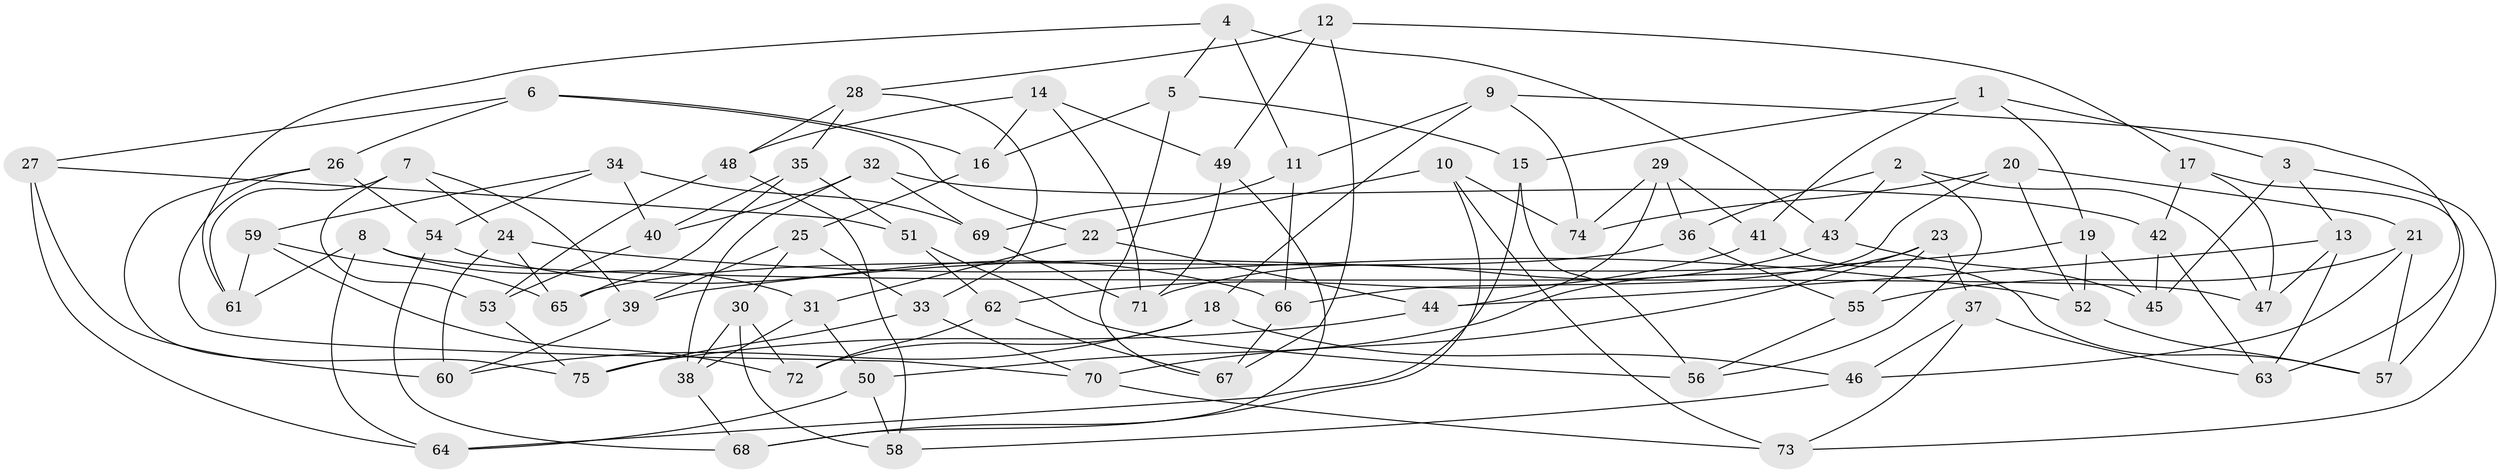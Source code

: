 // Generated by graph-tools (version 1.1) at 2025/57/03/09/25 04:57:50]
// undirected, 75 vertices, 150 edges
graph export_dot {
graph [start="1"]
  node [color=gray90,style=filled];
  1;
  2;
  3;
  4;
  5;
  6;
  7;
  8;
  9;
  10;
  11;
  12;
  13;
  14;
  15;
  16;
  17;
  18;
  19;
  20;
  21;
  22;
  23;
  24;
  25;
  26;
  27;
  28;
  29;
  30;
  31;
  32;
  33;
  34;
  35;
  36;
  37;
  38;
  39;
  40;
  41;
  42;
  43;
  44;
  45;
  46;
  47;
  48;
  49;
  50;
  51;
  52;
  53;
  54;
  55;
  56;
  57;
  58;
  59;
  60;
  61;
  62;
  63;
  64;
  65;
  66;
  67;
  68;
  69;
  70;
  71;
  72;
  73;
  74;
  75;
  1 -- 3;
  1 -- 15;
  1 -- 41;
  1 -- 19;
  2 -- 47;
  2 -- 36;
  2 -- 56;
  2 -- 43;
  3 -- 45;
  3 -- 73;
  3 -- 13;
  4 -- 43;
  4 -- 5;
  4 -- 61;
  4 -- 11;
  5 -- 67;
  5 -- 16;
  5 -- 15;
  6 -- 26;
  6 -- 22;
  6 -- 16;
  6 -- 27;
  7 -- 61;
  7 -- 39;
  7 -- 53;
  7 -- 24;
  8 -- 64;
  8 -- 31;
  8 -- 47;
  8 -- 61;
  9 -- 11;
  9 -- 74;
  9 -- 18;
  9 -- 63;
  10 -- 73;
  10 -- 74;
  10 -- 68;
  10 -- 22;
  11 -- 66;
  11 -- 69;
  12 -- 49;
  12 -- 17;
  12 -- 67;
  12 -- 28;
  13 -- 44;
  13 -- 47;
  13 -- 63;
  14 -- 48;
  14 -- 16;
  14 -- 71;
  14 -- 49;
  15 -- 64;
  15 -- 56;
  16 -- 25;
  17 -- 47;
  17 -- 42;
  17 -- 57;
  18 -- 60;
  18 -- 72;
  18 -- 46;
  19 -- 39;
  19 -- 52;
  19 -- 45;
  20 -- 52;
  20 -- 74;
  20 -- 66;
  20 -- 21;
  21 -- 57;
  21 -- 46;
  21 -- 55;
  22 -- 31;
  22 -- 44;
  23 -- 37;
  23 -- 70;
  23 -- 50;
  23 -- 55;
  24 -- 52;
  24 -- 65;
  24 -- 60;
  25 -- 30;
  25 -- 33;
  25 -- 39;
  26 -- 54;
  26 -- 75;
  26 -- 70;
  27 -- 60;
  27 -- 64;
  27 -- 51;
  28 -- 33;
  28 -- 35;
  28 -- 48;
  29 -- 41;
  29 -- 36;
  29 -- 74;
  29 -- 44;
  30 -- 72;
  30 -- 58;
  30 -- 38;
  31 -- 50;
  31 -- 38;
  32 -- 69;
  32 -- 40;
  32 -- 42;
  32 -- 38;
  33 -- 75;
  33 -- 70;
  34 -- 69;
  34 -- 59;
  34 -- 40;
  34 -- 54;
  35 -- 51;
  35 -- 40;
  35 -- 65;
  36 -- 65;
  36 -- 55;
  37 -- 73;
  37 -- 46;
  37 -- 63;
  38 -- 68;
  39 -- 60;
  40 -- 53;
  41 -- 57;
  41 -- 62;
  42 -- 63;
  42 -- 45;
  43 -- 45;
  43 -- 71;
  44 -- 75;
  46 -- 58;
  48 -- 53;
  48 -- 58;
  49 -- 71;
  49 -- 68;
  50 -- 58;
  50 -- 64;
  51 -- 62;
  51 -- 56;
  52 -- 57;
  53 -- 75;
  54 -- 66;
  54 -- 68;
  55 -- 56;
  59 -- 61;
  59 -- 72;
  59 -- 65;
  62 -- 72;
  62 -- 67;
  66 -- 67;
  69 -- 71;
  70 -- 73;
}
